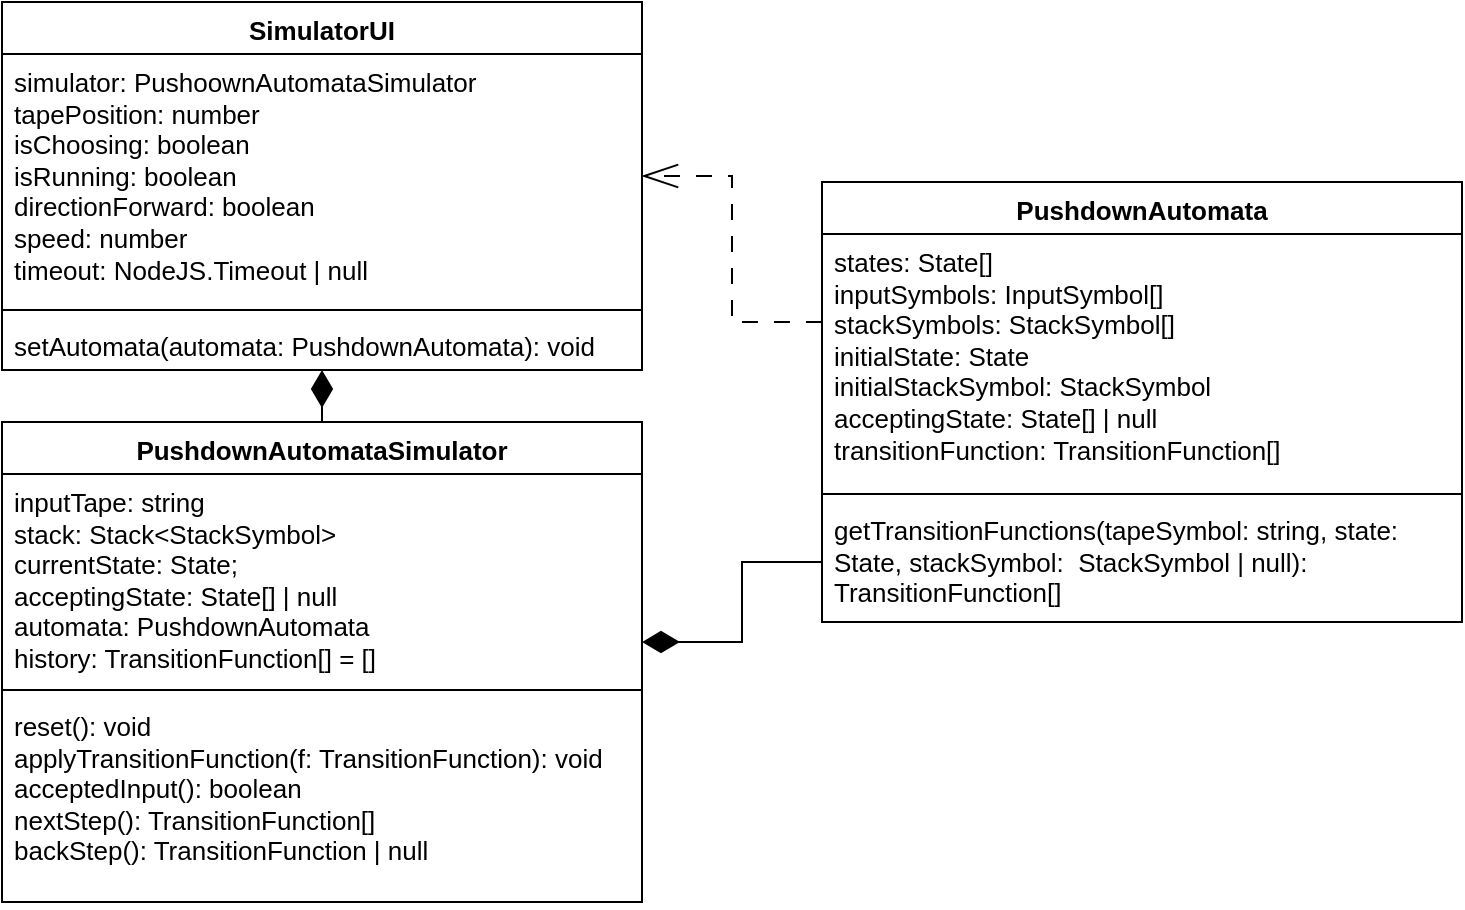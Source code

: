 <mxfile version="22.1.18" type="device">
  <diagram id="C5RBs43oDa-KdzZeNtuy" name="Page-1">
    <mxGraphModel dx="1434" dy="884" grid="1" gridSize="10" guides="1" tooltips="1" connect="1" arrows="1" fold="1" page="1" pageScale="1" pageWidth="827" pageHeight="1169" math="0" shadow="0">
      <root>
        <mxCell id="WIyWlLk6GJQsqaUBKTNV-0" />
        <mxCell id="WIyWlLk6GJQsqaUBKTNV-1" parent="WIyWlLk6GJQsqaUBKTNV-0" />
        <mxCell id="LrHQiW1S_HaUQ0g9VvI--12" style="edgeStyle=orthogonalEdgeStyle;rounded=0;orthogonalLoop=1;jettySize=auto;html=1;endArrow=diamondThin;endFill=1;strokeWidth=1;startSize=6;endSize=16;targetPerimeterSpacing=0;fontSize=13;" parent="WIyWlLk6GJQsqaUBKTNV-1" source="LrHQiW1S_HaUQ0g9VvI--0" target="LrHQiW1S_HaUQ0g9VvI--4" edge="1">
          <mxGeometry relative="1" as="geometry">
            <Array as="points">
              <mxPoint x="370" y="280" />
              <mxPoint x="370" y="320" />
            </Array>
          </mxGeometry>
        </mxCell>
        <mxCell id="LrHQiW1S_HaUQ0g9VvI--14" style="edgeStyle=orthogonalEdgeStyle;rounded=0;orthogonalLoop=1;jettySize=auto;html=1;dashed=1;dashPattern=8 8;endArrow=openThin;endFill=0;endSize=16;fontSize=13;" parent="WIyWlLk6GJQsqaUBKTNV-1" source="LrHQiW1S_HaUQ0g9VvI--0" target="LrHQiW1S_HaUQ0g9VvI--8" edge="1">
          <mxGeometry relative="1" as="geometry">
            <Array as="points">
              <mxPoint x="365" y="160" />
              <mxPoint x="365" y="87" />
            </Array>
          </mxGeometry>
        </mxCell>
        <mxCell id="LrHQiW1S_HaUQ0g9VvI--0" value="PushdownAutomata" style="swimlane;fontStyle=1;align=center;verticalAlign=top;childLayout=stackLayout;horizontal=1;startSize=26;horizontalStack=0;resizeParent=1;resizeParentMax=0;resizeLast=0;collapsible=1;marginBottom=0;whiteSpace=wrap;html=1;fontSize=13;" parent="WIyWlLk6GJQsqaUBKTNV-1" vertex="1">
          <mxGeometry x="410" y="90" width="320" height="220" as="geometry" />
        </mxCell>
        <mxCell id="LrHQiW1S_HaUQ0g9VvI--1" value="&lt;div style=&quot;font-size: 13px;&quot;&gt;states: State[]&lt;/div&gt;&lt;div style=&quot;font-size: 13px;&quot;&gt;inputSymbols: InputSymbol[]&lt;/div&gt;&lt;div style=&quot;font-size: 13px;&quot;&gt;stackSymbols: StackSymbol[]&lt;/div&gt;&lt;div style=&quot;font-size: 13px;&quot;&gt;initialState: State&lt;/div&gt;&lt;div style=&quot;font-size: 13px;&quot;&gt;initialStackSymbol: StackSymbol&lt;/div&gt;&lt;div style=&quot;font-size: 13px;&quot;&gt;acceptingState: State[] | null&lt;/div&gt;&lt;div style=&quot;font-size: 13px;&quot;&gt;transitionFunction: TransitionFunction[]&lt;/div&gt;" style="text;align=left;verticalAlign=top;spacingLeft=4;spacingRight=4;overflow=hidden;rotatable=0;points=[[0,0.5],[1,0.5]];portConstraint=eastwest;whiteSpace=wrap;html=1;fontSize=13;" parent="LrHQiW1S_HaUQ0g9VvI--0" vertex="1">
          <mxGeometry y="26" width="320" height="126" as="geometry" />
        </mxCell>
        <mxCell id="LrHQiW1S_HaUQ0g9VvI--2" value="" style="line;strokeWidth=1;fillColor=none;align=left;verticalAlign=middle;spacingTop=-1;spacingLeft=3;spacingRight=3;rotatable=0;labelPosition=right;points=[];portConstraint=eastwest;strokeColor=inherit;fontSize=13;" parent="LrHQiW1S_HaUQ0g9VvI--0" vertex="1">
          <mxGeometry y="152" width="320" height="8" as="geometry" />
        </mxCell>
        <mxCell id="LrHQiW1S_HaUQ0g9VvI--3" value="&lt;div style=&quot;font-size: 13px;&quot;&gt;&lt;span style=&quot;background-color: initial;&quot;&gt;getTransitionFunctions(tapeSymbol: string, state: State, stackSymbol:&amp;nbsp; StackSymbol | null): TransitionFunction[]&lt;/span&gt;&lt;br&gt;&lt;/div&gt;" style="text;align=left;verticalAlign=top;spacingLeft=4;spacingRight=4;overflow=hidden;rotatable=0;points=[[0,0.5],[1,0.5]];portConstraint=eastwest;whiteSpace=wrap;html=1;fontSize=13;" parent="LrHQiW1S_HaUQ0g9VvI--0" vertex="1">
          <mxGeometry y="160" width="320" height="60" as="geometry" />
        </mxCell>
        <mxCell id="LrHQiW1S_HaUQ0g9VvI--13" style="edgeStyle=orthogonalEdgeStyle;rounded=0;orthogonalLoop=1;jettySize=auto;html=1;endArrow=diamondThin;endFill=1;endSize=16;fontSize=13;" parent="WIyWlLk6GJQsqaUBKTNV-1" source="LrHQiW1S_HaUQ0g9VvI--4" target="LrHQiW1S_HaUQ0g9VvI--8" edge="1">
          <mxGeometry relative="1" as="geometry" />
        </mxCell>
        <mxCell id="LrHQiW1S_HaUQ0g9VvI--4" value="PushdownAutomataSimulator" style="swimlane;fontStyle=1;align=center;verticalAlign=top;childLayout=stackLayout;horizontal=1;startSize=26;horizontalStack=0;resizeParent=1;resizeParentMax=0;resizeLast=0;collapsible=1;marginBottom=0;whiteSpace=wrap;html=1;fontSize=13;" parent="WIyWlLk6GJQsqaUBKTNV-1" vertex="1">
          <mxGeometry y="210" width="320" height="240" as="geometry" />
        </mxCell>
        <mxCell id="LrHQiW1S_HaUQ0g9VvI--5" value="&lt;div style=&quot;font-size: 13px;&quot;&gt;inputTape: string&lt;/div&gt;&lt;div style=&quot;font-size: 13px;&quot;&gt;stack: Stack&amp;lt;StackSymbol&amp;gt;&lt;/div&gt;&lt;div style=&quot;font-size: 13px;&quot;&gt;currentState: State;&lt;/div&gt;&lt;div style=&quot;font-size: 13px;&quot;&gt;acceptingState: State[] | null&lt;/div&gt;&lt;div style=&quot;font-size: 13px;&quot;&gt;automata: PushdownAutomata&lt;/div&gt;&lt;div style=&quot;font-size: 13px;&quot;&gt;history: TransitionFunction[] = []&lt;/div&gt;" style="text;strokeColor=none;fillColor=none;align=left;verticalAlign=top;spacingLeft=4;spacingRight=4;overflow=hidden;rotatable=0;points=[[0,0.5],[1,0.5]];portConstraint=eastwest;whiteSpace=wrap;html=1;fontSize=13;" parent="LrHQiW1S_HaUQ0g9VvI--4" vertex="1">
          <mxGeometry y="26" width="320" height="104" as="geometry" />
        </mxCell>
        <mxCell id="LrHQiW1S_HaUQ0g9VvI--6" value="" style="line;strokeWidth=1;fillColor=none;align=left;verticalAlign=middle;spacingTop=-1;spacingLeft=3;spacingRight=3;rotatable=0;labelPosition=right;points=[];portConstraint=eastwest;strokeColor=inherit;fontSize=13;" parent="LrHQiW1S_HaUQ0g9VvI--4" vertex="1">
          <mxGeometry y="130" width="320" height="8" as="geometry" />
        </mxCell>
        <mxCell id="LrHQiW1S_HaUQ0g9VvI--7" value="reset(): void&lt;br style=&quot;font-size: 13px;&quot;&gt;applyTransitionFunction(f: TransitionFunction): void&lt;br style=&quot;font-size: 13px;&quot;&gt;acceptedInput(): boolean&lt;br style=&quot;font-size: 13px;&quot;&gt;nextStep(): TransitionFunction[]&lt;br style=&quot;font-size: 13px;&quot;&gt;backStep(): TransitionFunction | null" style="text;strokeColor=none;fillColor=none;align=left;verticalAlign=top;spacingLeft=4;spacingRight=4;overflow=hidden;rotatable=0;points=[[0,0.5],[1,0.5]];portConstraint=eastwest;whiteSpace=wrap;html=1;fontSize=13;" parent="LrHQiW1S_HaUQ0g9VvI--4" vertex="1">
          <mxGeometry y="138" width="320" height="102" as="geometry" />
        </mxCell>
        <mxCell id="LrHQiW1S_HaUQ0g9VvI--8" value="SimulatorUI" style="swimlane;fontStyle=1;align=center;verticalAlign=top;childLayout=stackLayout;horizontal=1;startSize=26;horizontalStack=0;resizeParent=1;resizeParentMax=0;resizeLast=0;collapsible=1;marginBottom=0;whiteSpace=wrap;html=1;fontSize=13;" parent="WIyWlLk6GJQsqaUBKTNV-1" vertex="1">
          <mxGeometry width="320" height="184" as="geometry" />
        </mxCell>
        <mxCell id="LrHQiW1S_HaUQ0g9VvI--9" value="simulator: PushoownAutomataSimulator&lt;br style=&quot;font-size: 13px;&quot;&gt;tapePosition: number&lt;br style=&quot;font-size: 13px;&quot;&gt;isChoosing: boolean&lt;br style=&quot;font-size: 13px;&quot;&gt;isRunning: boolean&lt;br style=&quot;font-size: 13px;&quot;&gt;directionForward: boolean&lt;br style=&quot;font-size: 13px;&quot;&gt;speed: number&lt;br style=&quot;font-size: 13px;&quot;&gt;timeout: NodeJS.Timeout | null" style="text;strokeColor=none;fillColor=none;align=left;verticalAlign=top;spacingLeft=4;spacingRight=4;overflow=hidden;rotatable=0;points=[[0,0.5],[1,0.5]];portConstraint=eastwest;whiteSpace=wrap;html=1;fontSize=13;" parent="LrHQiW1S_HaUQ0g9VvI--8" vertex="1">
          <mxGeometry y="26" width="320" height="124" as="geometry" />
        </mxCell>
        <mxCell id="LrHQiW1S_HaUQ0g9VvI--10" value="" style="line;strokeWidth=1;fillColor=none;align=left;verticalAlign=middle;spacingTop=-1;spacingLeft=3;spacingRight=3;rotatable=0;labelPosition=right;points=[];portConstraint=eastwest;strokeColor=inherit;fontSize=13;" parent="LrHQiW1S_HaUQ0g9VvI--8" vertex="1">
          <mxGeometry y="150" width="320" height="8" as="geometry" />
        </mxCell>
        <mxCell id="LrHQiW1S_HaUQ0g9VvI--11" value="setAutomata(automata: PushdownAutomata): void" style="text;strokeColor=none;fillColor=none;align=left;verticalAlign=top;spacingLeft=4;spacingRight=4;overflow=hidden;rotatable=0;points=[[0,0.5],[1,0.5]];portConstraint=eastwest;whiteSpace=wrap;html=1;fontSize=13;" parent="LrHQiW1S_HaUQ0g9VvI--8" vertex="1">
          <mxGeometry y="158" width="320" height="26" as="geometry" />
        </mxCell>
      </root>
    </mxGraphModel>
  </diagram>
</mxfile>
